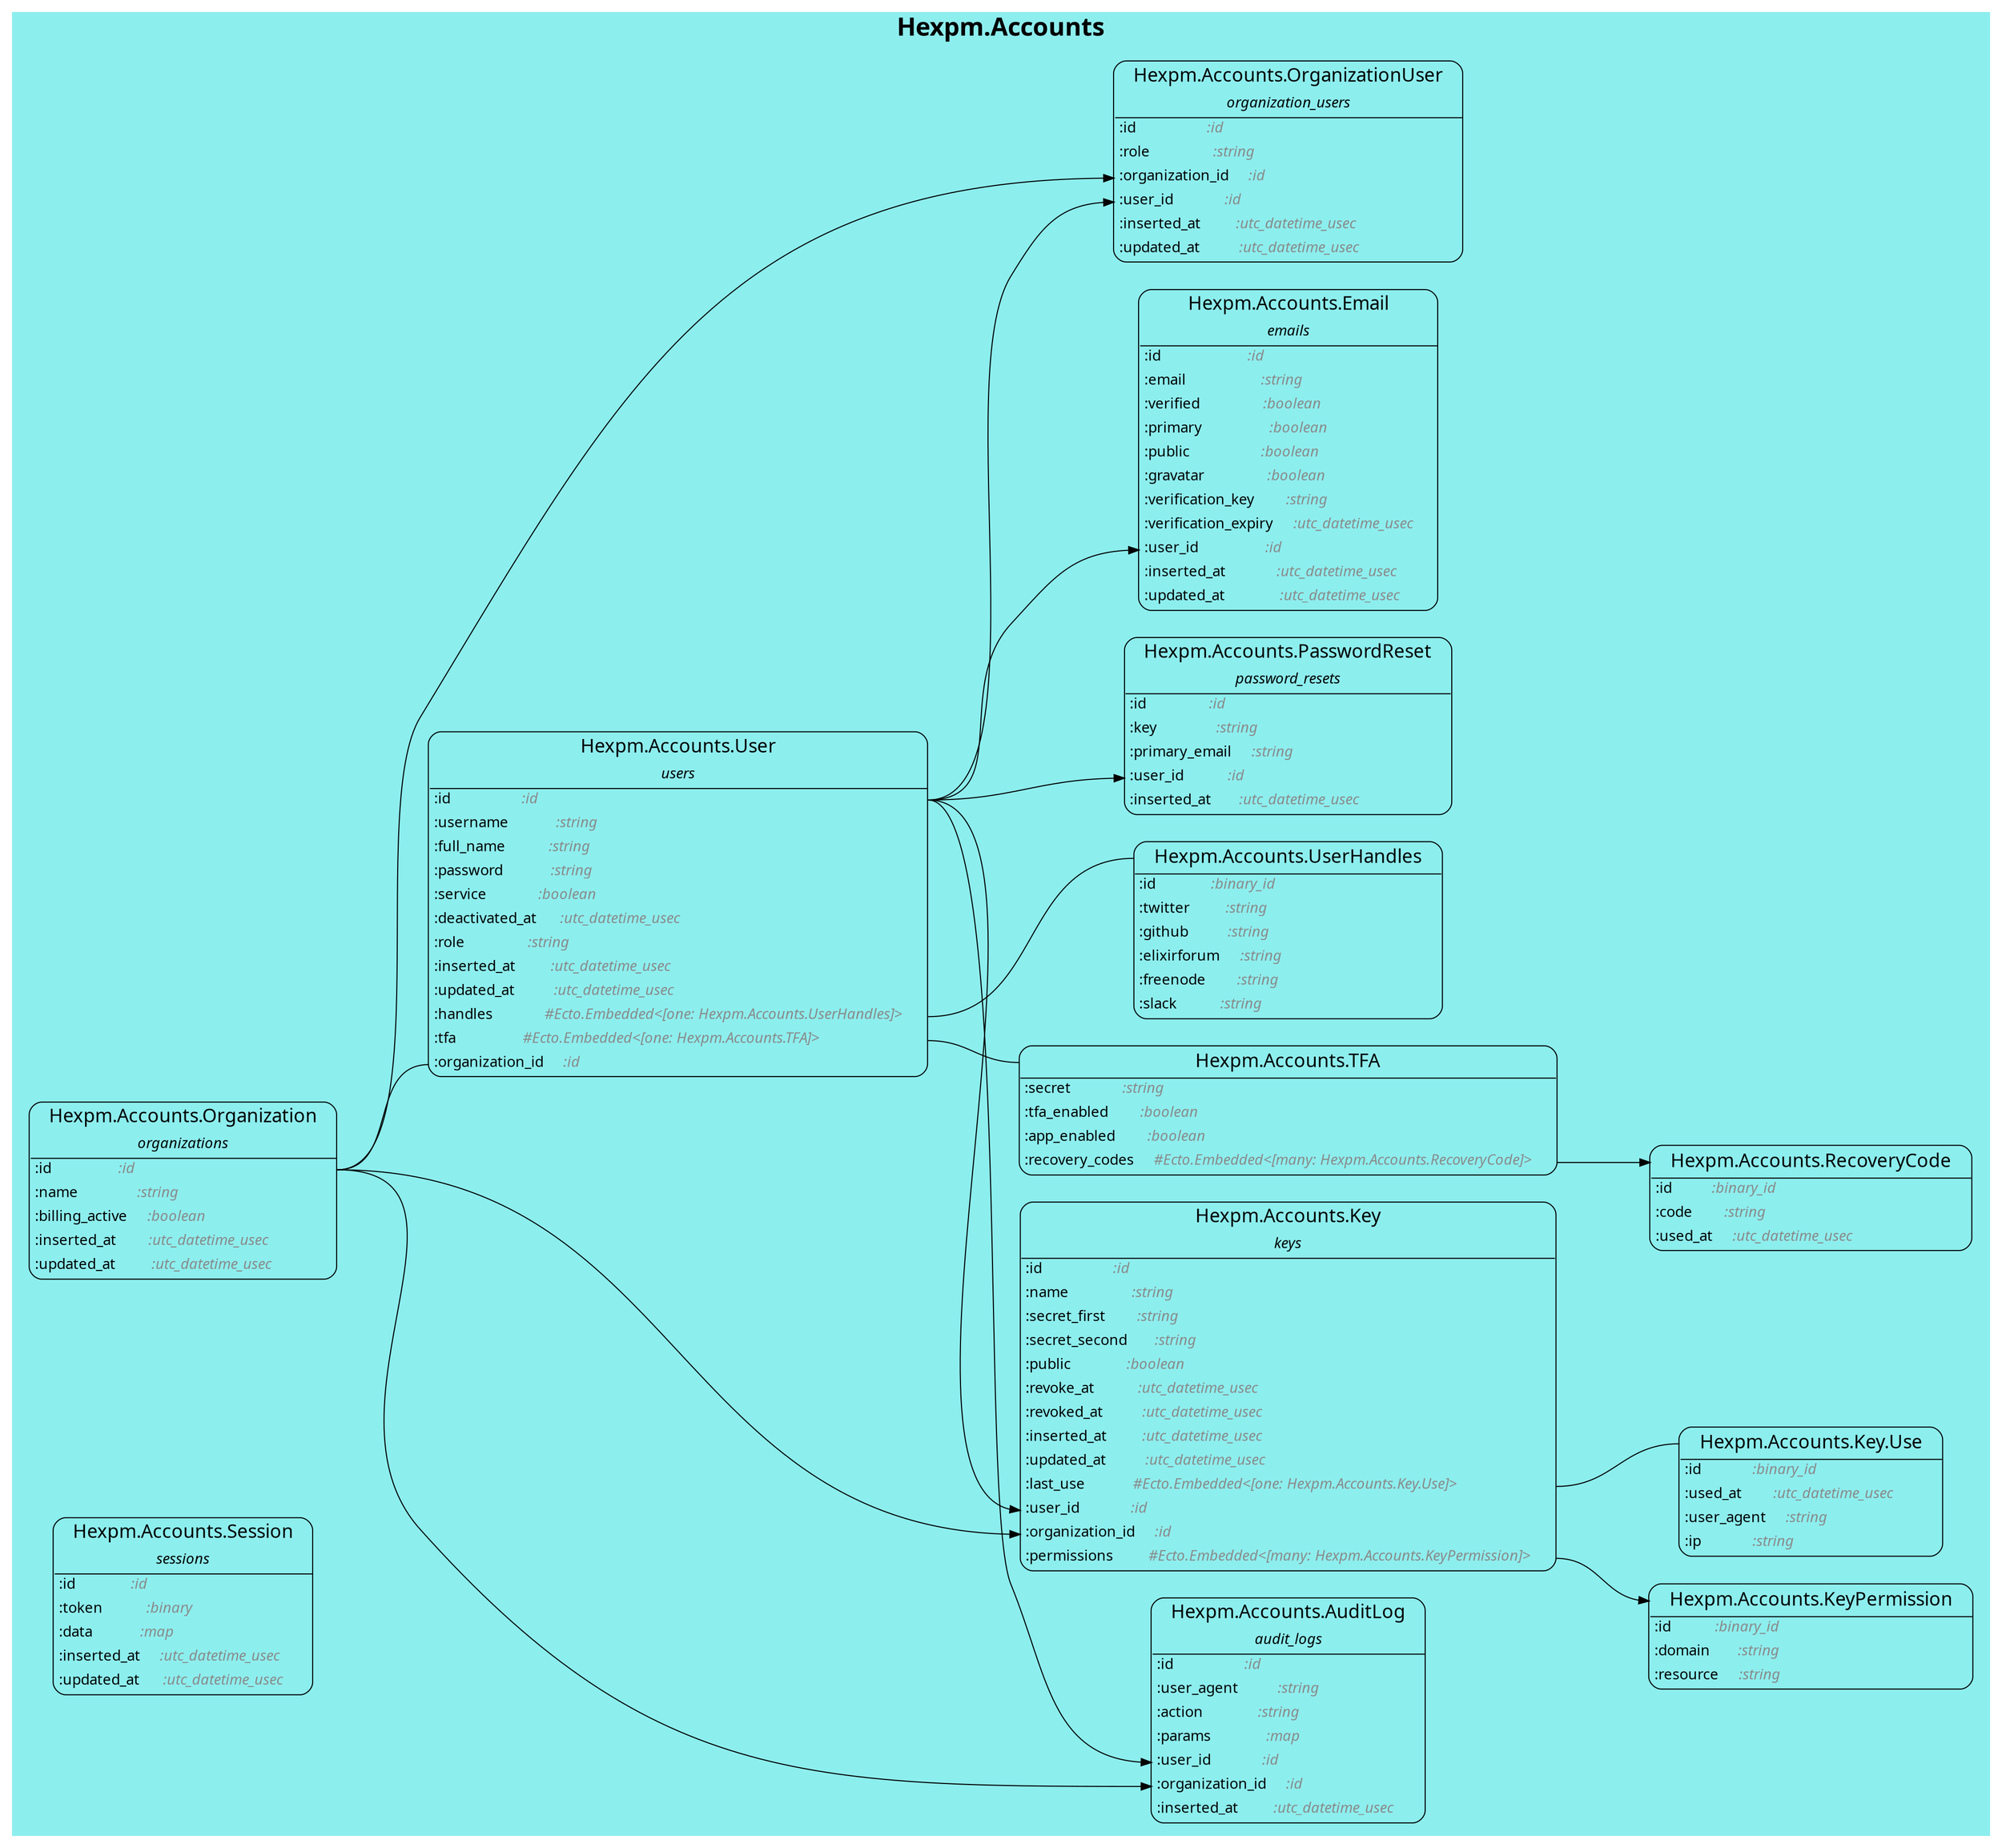 digraph {
  ranksep=1.0; rankdir=LR;
  node [shape = none, fontname="Roboto Mono"];
  
  subgraph "cluster_Hexpm.Accounts" {
    style=filled
    fontname="Roboto Mono"
    color = "#8deeee"
    label = <<font point-size='24'><b>Hexpm.Accounts</b></font>>
    "Hexpm.Accounts.AuditLog" [label= <<table align='left' border='1' style='rounded' cellspacing='0' cellpadding='4' cellborder='0'><tr><td port='header@schema_module'><font point-size='18'>   Hexpm.Accounts.AuditLog   </font></td></tr><tr><td border='1' sides='b' colspan='2'><font point-size='14'><i>audit_logs</i></font></td></tr><tr><td align='left' port='field@id'>:id                  <i><font color='gray54'>:id                    </font></i></td></tr><tr><td align='left' port='field@user_agent'>:user_agent          <i><font color='gray54'>:string                </font></i></td></tr><tr><td align='left' port='field@action'>:action              <i><font color='gray54'>:string                </font></i></td></tr><tr><td align='left' port='field@params'>:params              <i><font color='gray54'>:map                   </font></i></td></tr><tr><td align='left' port='field@user_id'>:user_id             <i><font color='gray54'>:id                    </font></i></td></tr><tr><td align='left' port='field@organization_id'>:organization_id     <i><font color='gray54'>:id                    </font></i></td></tr><tr><td align='left' port='field@inserted_at'>:inserted_at         <i><font color='gray54'>:utc_datetime_usec     </font></i></td></tr></table>>]
  "Hexpm.Accounts.Email" [label= <<table align='left' border='1' style='rounded' cellspacing='0' cellpadding='4' cellborder='0'><tr><td port='header@schema_module'><font point-size='18'>   Hexpm.Accounts.Email   </font></td></tr><tr><td border='1' sides='b' colspan='2'><font point-size='14'><i>emails</i></font></td></tr><tr><td align='left' port='field@id'>:id                      <i><font color='gray54'>:id                    </font></i></td></tr><tr><td align='left' port='field@email'>:email                   <i><font color='gray54'>:string                </font></i></td></tr><tr><td align='left' port='field@verified'>:verified                <i><font color='gray54'>:boolean               </font></i></td></tr><tr><td align='left' port='field@primary'>:primary                 <i><font color='gray54'>:boolean               </font></i></td></tr><tr><td align='left' port='field@public'>:public                  <i><font color='gray54'>:boolean               </font></i></td></tr><tr><td align='left' port='field@gravatar'>:gravatar                <i><font color='gray54'>:boolean               </font></i></td></tr><tr><td align='left' port='field@verification_key'>:verification_key        <i><font color='gray54'>:string                </font></i></td></tr><tr><td align='left' port='field@verification_expiry'>:verification_expiry     <i><font color='gray54'>:utc_datetime_usec     </font></i></td></tr><tr><td align='left' port='field@user_id'>:user_id                 <i><font color='gray54'>:id                    </font></i></td></tr><tr><td align='left' port='field@inserted_at'>:inserted_at             <i><font color='gray54'>:utc_datetime_usec     </font></i></td></tr><tr><td align='left' port='field@updated_at'>:updated_at              <i><font color='gray54'>:utc_datetime_usec     </font></i></td></tr></table>>]
  "Hexpm.Accounts.Key" [label= <<table align='left' border='1' style='rounded' cellspacing='0' cellpadding='4' cellborder='0'><tr><td port='header@schema_module'><font point-size='18'>   Hexpm.Accounts.Key   </font></td></tr><tr><td border='1' sides='b' colspan='2'><font point-size='14'><i>keys</i></font></td></tr><tr><td align='left' port='field@id'>:id                  <i><font color='gray54'>:id                                                      </font></i></td></tr><tr><td align='left' port='field@name'>:name                <i><font color='gray54'>:string                                                  </font></i></td></tr><tr><td align='left' port='field@secret_first'>:secret_first        <i><font color='gray54'>:string                                                  </font></i></td></tr><tr><td align='left' port='field@secret_second'>:secret_second       <i><font color='gray54'>:string                                                  </font></i></td></tr><tr><td align='left' port='field@public'>:public              <i><font color='gray54'>:boolean                                                 </font></i></td></tr><tr><td align='left' port='field@revoke_at'>:revoke_at           <i><font color='gray54'>:utc_datetime_usec                                       </font></i></td></tr><tr><td align='left' port='field@revoked_at'>:revoked_at          <i><font color='gray54'>:utc_datetime_usec                                       </font></i></td></tr><tr><td align='left' port='field@inserted_at'>:inserted_at         <i><font color='gray54'>:utc_datetime_usec                                       </font></i></td></tr><tr><td align='left' port='field@updated_at'>:updated_at          <i><font color='gray54'>:utc_datetime_usec                                       </font></i></td></tr><tr><td align='left' port='field@last_use'>:last_use            <i><font color='gray54'>#Ecto.Embedded&lt;[one: Hexpm.Accounts.Key.Use]&gt;            </font></i></td></tr><tr><td align='left' port='field@user_id'>:user_id             <i><font color='gray54'>:id                                                      </font></i></td></tr><tr><td align='left' port='field@organization_id'>:organization_id     <i><font color='gray54'>:id                                                      </font></i></td></tr><tr><td align='left' port='field@permissions'>:permissions         <i><font color='gray54'>#Ecto.Embedded&lt;[many: Hexpm.Accounts.KeyPermission]&gt;     </font></i></td></tr></table>>]
  "Hexpm.Accounts.Key.Use" [label= <<table align='left' border='1' style='rounded' cellspacing='0' cellpadding='4' cellborder='0'><tr><td border='1' sides='b' colspan='2' port='header@schema_module'><font point-size='18'>   Hexpm.Accounts.Key.Use   </font></td></tr><tr><td align='left' port='field@id'>:id             <i><font color='gray54'>:binary_id             </font></i></td></tr><tr><td align='left' port='field@used_at'>:used_at        <i><font color='gray54'>:utc_datetime_usec     </font></i></td></tr><tr><td align='left' port='field@user_agent'>:user_agent     <i><font color='gray54'>:string                </font></i></td></tr><tr><td align='left' port='field@ip'>:ip             <i><font color='gray54'>:string                </font></i></td></tr></table>>]
  "Hexpm.Accounts.KeyPermission" [label= <<table align='left' border='1' style='rounded' cellspacing='0' cellpadding='4' cellborder='0'><tr><td border='1' sides='b' colspan='2' port='header@schema_module'><font point-size='18'>   Hexpm.Accounts.KeyPermission   </font></td></tr><tr><td align='left' port='field@id'>:id           <i><font color='gray54'>:binary_id     </font></i></td></tr><tr><td align='left' port='field@domain'>:domain       <i><font color='gray54'>:string        </font></i></td></tr><tr><td align='left' port='field@resource'>:resource     <i><font color='gray54'>:string        </font></i></td></tr></table>>]
  "Hexpm.Accounts.Organization" [label= <<table align='left' border='1' style='rounded' cellspacing='0' cellpadding='4' cellborder='0'><tr><td port='header@schema_module'><font point-size='18'>   Hexpm.Accounts.Organization   </font></td></tr><tr><td border='1' sides='b' colspan='2'><font point-size='14'><i>organizations</i></font></td></tr><tr><td align='left' port='field@id'>:id                 <i><font color='gray54'>:id                    </font></i></td></tr><tr><td align='left' port='field@name'>:name               <i><font color='gray54'>:string                </font></i></td></tr><tr><td align='left' port='field@billing_active'>:billing_active     <i><font color='gray54'>:boolean               </font></i></td></tr><tr><td align='left' port='field@inserted_at'>:inserted_at        <i><font color='gray54'>:utc_datetime_usec     </font></i></td></tr><tr><td align='left' port='field@updated_at'>:updated_at         <i><font color='gray54'>:utc_datetime_usec     </font></i></td></tr></table>>]
  "Hexpm.Accounts.OrganizationUser" [label= <<table align='left' border='1' style='rounded' cellspacing='0' cellpadding='4' cellborder='0'><tr><td port='header@schema_module'><font point-size='18'>   Hexpm.Accounts.OrganizationUser   </font></td></tr><tr><td border='1' sides='b' colspan='2'><font point-size='14'><i>organization_users</i></font></td></tr><tr><td align='left' port='field@id'>:id                  <i><font color='gray54'>:id                    </font></i></td></tr><tr><td align='left' port='field@role'>:role                <i><font color='gray54'>:string                </font></i></td></tr><tr><td align='left' port='field@organization_id'>:organization_id     <i><font color='gray54'>:id                    </font></i></td></tr><tr><td align='left' port='field@user_id'>:user_id             <i><font color='gray54'>:id                    </font></i></td></tr><tr><td align='left' port='field@inserted_at'>:inserted_at         <i><font color='gray54'>:utc_datetime_usec     </font></i></td></tr><tr><td align='left' port='field@updated_at'>:updated_at          <i><font color='gray54'>:utc_datetime_usec     </font></i></td></tr></table>>]
  "Hexpm.Accounts.PasswordReset" [label= <<table align='left' border='1' style='rounded' cellspacing='0' cellpadding='4' cellborder='0'><tr><td port='header@schema_module'><font point-size='18'>   Hexpm.Accounts.PasswordReset   </font></td></tr><tr><td border='1' sides='b' colspan='2'><font point-size='14'><i>password_resets</i></font></td></tr><tr><td align='left' port='field@id'>:id                <i><font color='gray54'>:id                    </font></i></td></tr><tr><td align='left' port='field@key'>:key               <i><font color='gray54'>:string                </font></i></td></tr><tr><td align='left' port='field@primary_email'>:primary_email     <i><font color='gray54'>:string                </font></i></td></tr><tr><td align='left' port='field@user_id'>:user_id           <i><font color='gray54'>:id                    </font></i></td></tr><tr><td align='left' port='field@inserted_at'>:inserted_at       <i><font color='gray54'>:utc_datetime_usec     </font></i></td></tr></table>>]
  "Hexpm.Accounts.RecoveryCode" [label= <<table align='left' border='1' style='rounded' cellspacing='0' cellpadding='4' cellborder='0'><tr><td border='1' sides='b' colspan='2' port='header@schema_module'><font point-size='18'>   Hexpm.Accounts.RecoveryCode   </font></td></tr><tr><td align='left' port='field@id'>:id          <i><font color='gray54'>:binary_id             </font></i></td></tr><tr><td align='left' port='field@code'>:code        <i><font color='gray54'>:string                </font></i></td></tr><tr><td align='left' port='field@used_at'>:used_at     <i><font color='gray54'>:utc_datetime_usec     </font></i></td></tr></table>>]
  "Hexpm.Accounts.Session" [label= <<table align='left' border='1' style='rounded' cellspacing='0' cellpadding='4' cellborder='0'><tr><td port='header@schema_module'><font point-size='18'>   Hexpm.Accounts.Session   </font></td></tr><tr><td border='1' sides='b' colspan='2'><font point-size='14'><i>sessions</i></font></td></tr><tr><td align='left' port='field@id'>:id              <i><font color='gray54'>:id                    </font></i></td></tr><tr><td align='left' port='field@token'>:token           <i><font color='gray54'>:binary                </font></i></td></tr><tr><td align='left' port='field@data'>:data            <i><font color='gray54'>:map                   </font></i></td></tr><tr><td align='left' port='field@inserted_at'>:inserted_at     <i><font color='gray54'>:utc_datetime_usec     </font></i></td></tr><tr><td align='left' port='field@updated_at'>:updated_at      <i><font color='gray54'>:utc_datetime_usec     </font></i></td></tr></table>>]
  "Hexpm.Accounts.TFA" [label= <<table align='left' border='1' style='rounded' cellspacing='0' cellpadding='4' cellborder='0'><tr><td border='1' sides='b' colspan='2' port='header@schema_module'><font point-size='18'>   Hexpm.Accounts.TFA   </font></td></tr><tr><td align='left' port='field@secret'>:secret             <i><font color='gray54'>:string                                                 </font></i></td></tr><tr><td align='left' port='field@tfa_enabled'>:tfa_enabled        <i><font color='gray54'>:boolean                                                </font></i></td></tr><tr><td align='left' port='field@app_enabled'>:app_enabled        <i><font color='gray54'>:boolean                                                </font></i></td></tr><tr><td align='left' port='field@recovery_codes'>:recovery_codes     <i><font color='gray54'>#Ecto.Embedded&lt;[many: Hexpm.Accounts.RecoveryCode]&gt;     </font></i></td></tr></table>>]
  "Hexpm.Accounts.User" [label= <<table align='left' border='1' style='rounded' cellspacing='0' cellpadding='4' cellborder='0'><tr><td port='header@schema_module'><font point-size='18'>   Hexpm.Accounts.User   </font></td></tr><tr><td border='1' sides='b' colspan='2'><font point-size='14'><i>users</i></font></td></tr><tr><td align='left' port='field@id'>:id                  <i><font color='gray54'>:id                                                   </font></i></td></tr><tr><td align='left' port='field@username'>:username            <i><font color='gray54'>:string                                               </font></i></td></tr><tr><td align='left' port='field@full_name'>:full_name           <i><font color='gray54'>:string                                               </font></i></td></tr><tr><td align='left' port='field@password'>:password            <i><font color='gray54'>:string                                               </font></i></td></tr><tr><td align='left' port='field@service'>:service             <i><font color='gray54'>:boolean                                              </font></i></td></tr><tr><td align='left' port='field@deactivated_at'>:deactivated_at      <i><font color='gray54'>:utc_datetime_usec                                    </font></i></td></tr><tr><td align='left' port='field@role'>:role                <i><font color='gray54'>:string                                               </font></i></td></tr><tr><td align='left' port='field@inserted_at'>:inserted_at         <i><font color='gray54'>:utc_datetime_usec                                    </font></i></td></tr><tr><td align='left' port='field@updated_at'>:updated_at          <i><font color='gray54'>:utc_datetime_usec                                    </font></i></td></tr><tr><td align='left' port='field@handles'>:handles             <i><font color='gray54'>#Ecto.Embedded&lt;[one: Hexpm.Accounts.UserHandles]&gt;     </font></i></td></tr><tr><td align='left' port='field@tfa'>:tfa                 <i><font color='gray54'>#Ecto.Embedded&lt;[one: Hexpm.Accounts.TFA]&gt;             </font></i></td></tr><tr><td align='left' port='field@organization_id'>:organization_id     <i><font color='gray54'>:id                                                   </font></i></td></tr></table>>]
  "Hexpm.Accounts.UserHandles" [label= <<table align='left' border='1' style='rounded' cellspacing='0' cellpadding='4' cellborder='0'><tr><td border='1' sides='b' colspan='2' port='header@schema_module'><font point-size='18'>   Hexpm.Accounts.UserHandles   </font></td></tr><tr><td align='left' port='field@id'>:id              <i><font color='gray54'>:binary_id     </font></i></td></tr><tr><td align='left' port='field@twitter'>:twitter         <i><font color='gray54'>:string        </font></i></td></tr><tr><td align='left' port='field@github'>:github          <i><font color='gray54'>:string        </font></i></td></tr><tr><td align='left' port='field@elixirforum'>:elixirforum     <i><font color='gray54'>:string        </font></i></td></tr><tr><td align='left' port='field@freenode'>:freenode        <i><font color='gray54'>:string        </font></i></td></tr><tr><td align='left' port='field@slack'>:slack           <i><font color='gray54'>:string        </font></i></td></tr></table>>]
  }

  "Hexpm.Accounts.TFA":"field@recovery_codes":e -> "Hexpm.Accounts.RecoveryCode":"header@schema_module":w
  "Hexpm.Accounts.Key":"field@last_use":e -> "Hexpm.Accounts.Key.Use":"header@schema_module":w [dir=none]
  "Hexpm.Accounts.Key":"field@permissions":e -> "Hexpm.Accounts.KeyPermission":"header@schema_module":w
  "Hexpm.Accounts.Organization":"field@id":e -> "Hexpm.Accounts.AuditLog":"field@organization_id":w
  "Hexpm.Accounts.Organization":"field@id":e -> "Hexpm.Accounts.Key":"field@organization_id":w
  "Hexpm.Accounts.Organization":"field@id":e -> "Hexpm.Accounts.OrganizationUser":"field@organization_id":w
  "Hexpm.Accounts.Organization":"field@id":e -> "Hexpm.Accounts.User":"field@organization_id":w [dir=none]
  "Hexpm.Accounts.User":"field@handles":e -> "Hexpm.Accounts.UserHandles":"header@schema_module":w [dir=none]
  "Hexpm.Accounts.User":"field@id":e -> "Hexpm.Accounts.AuditLog":"field@user_id":w
  "Hexpm.Accounts.User":"field@id":e -> "Hexpm.Accounts.Email":"field@user_id":w
  "Hexpm.Accounts.User":"field@id":e -> "Hexpm.Accounts.Key":"field@user_id":w
  "Hexpm.Accounts.User":"field@id":e -> "Hexpm.Accounts.OrganizationUser":"field@user_id":w
  "Hexpm.Accounts.User":"field@id":e -> "Hexpm.Accounts.PasswordReset":"field@user_id":w
  "Hexpm.Accounts.User":"field@tfa":e -> "Hexpm.Accounts.TFA":"header@schema_module":w [dir=none]
}
